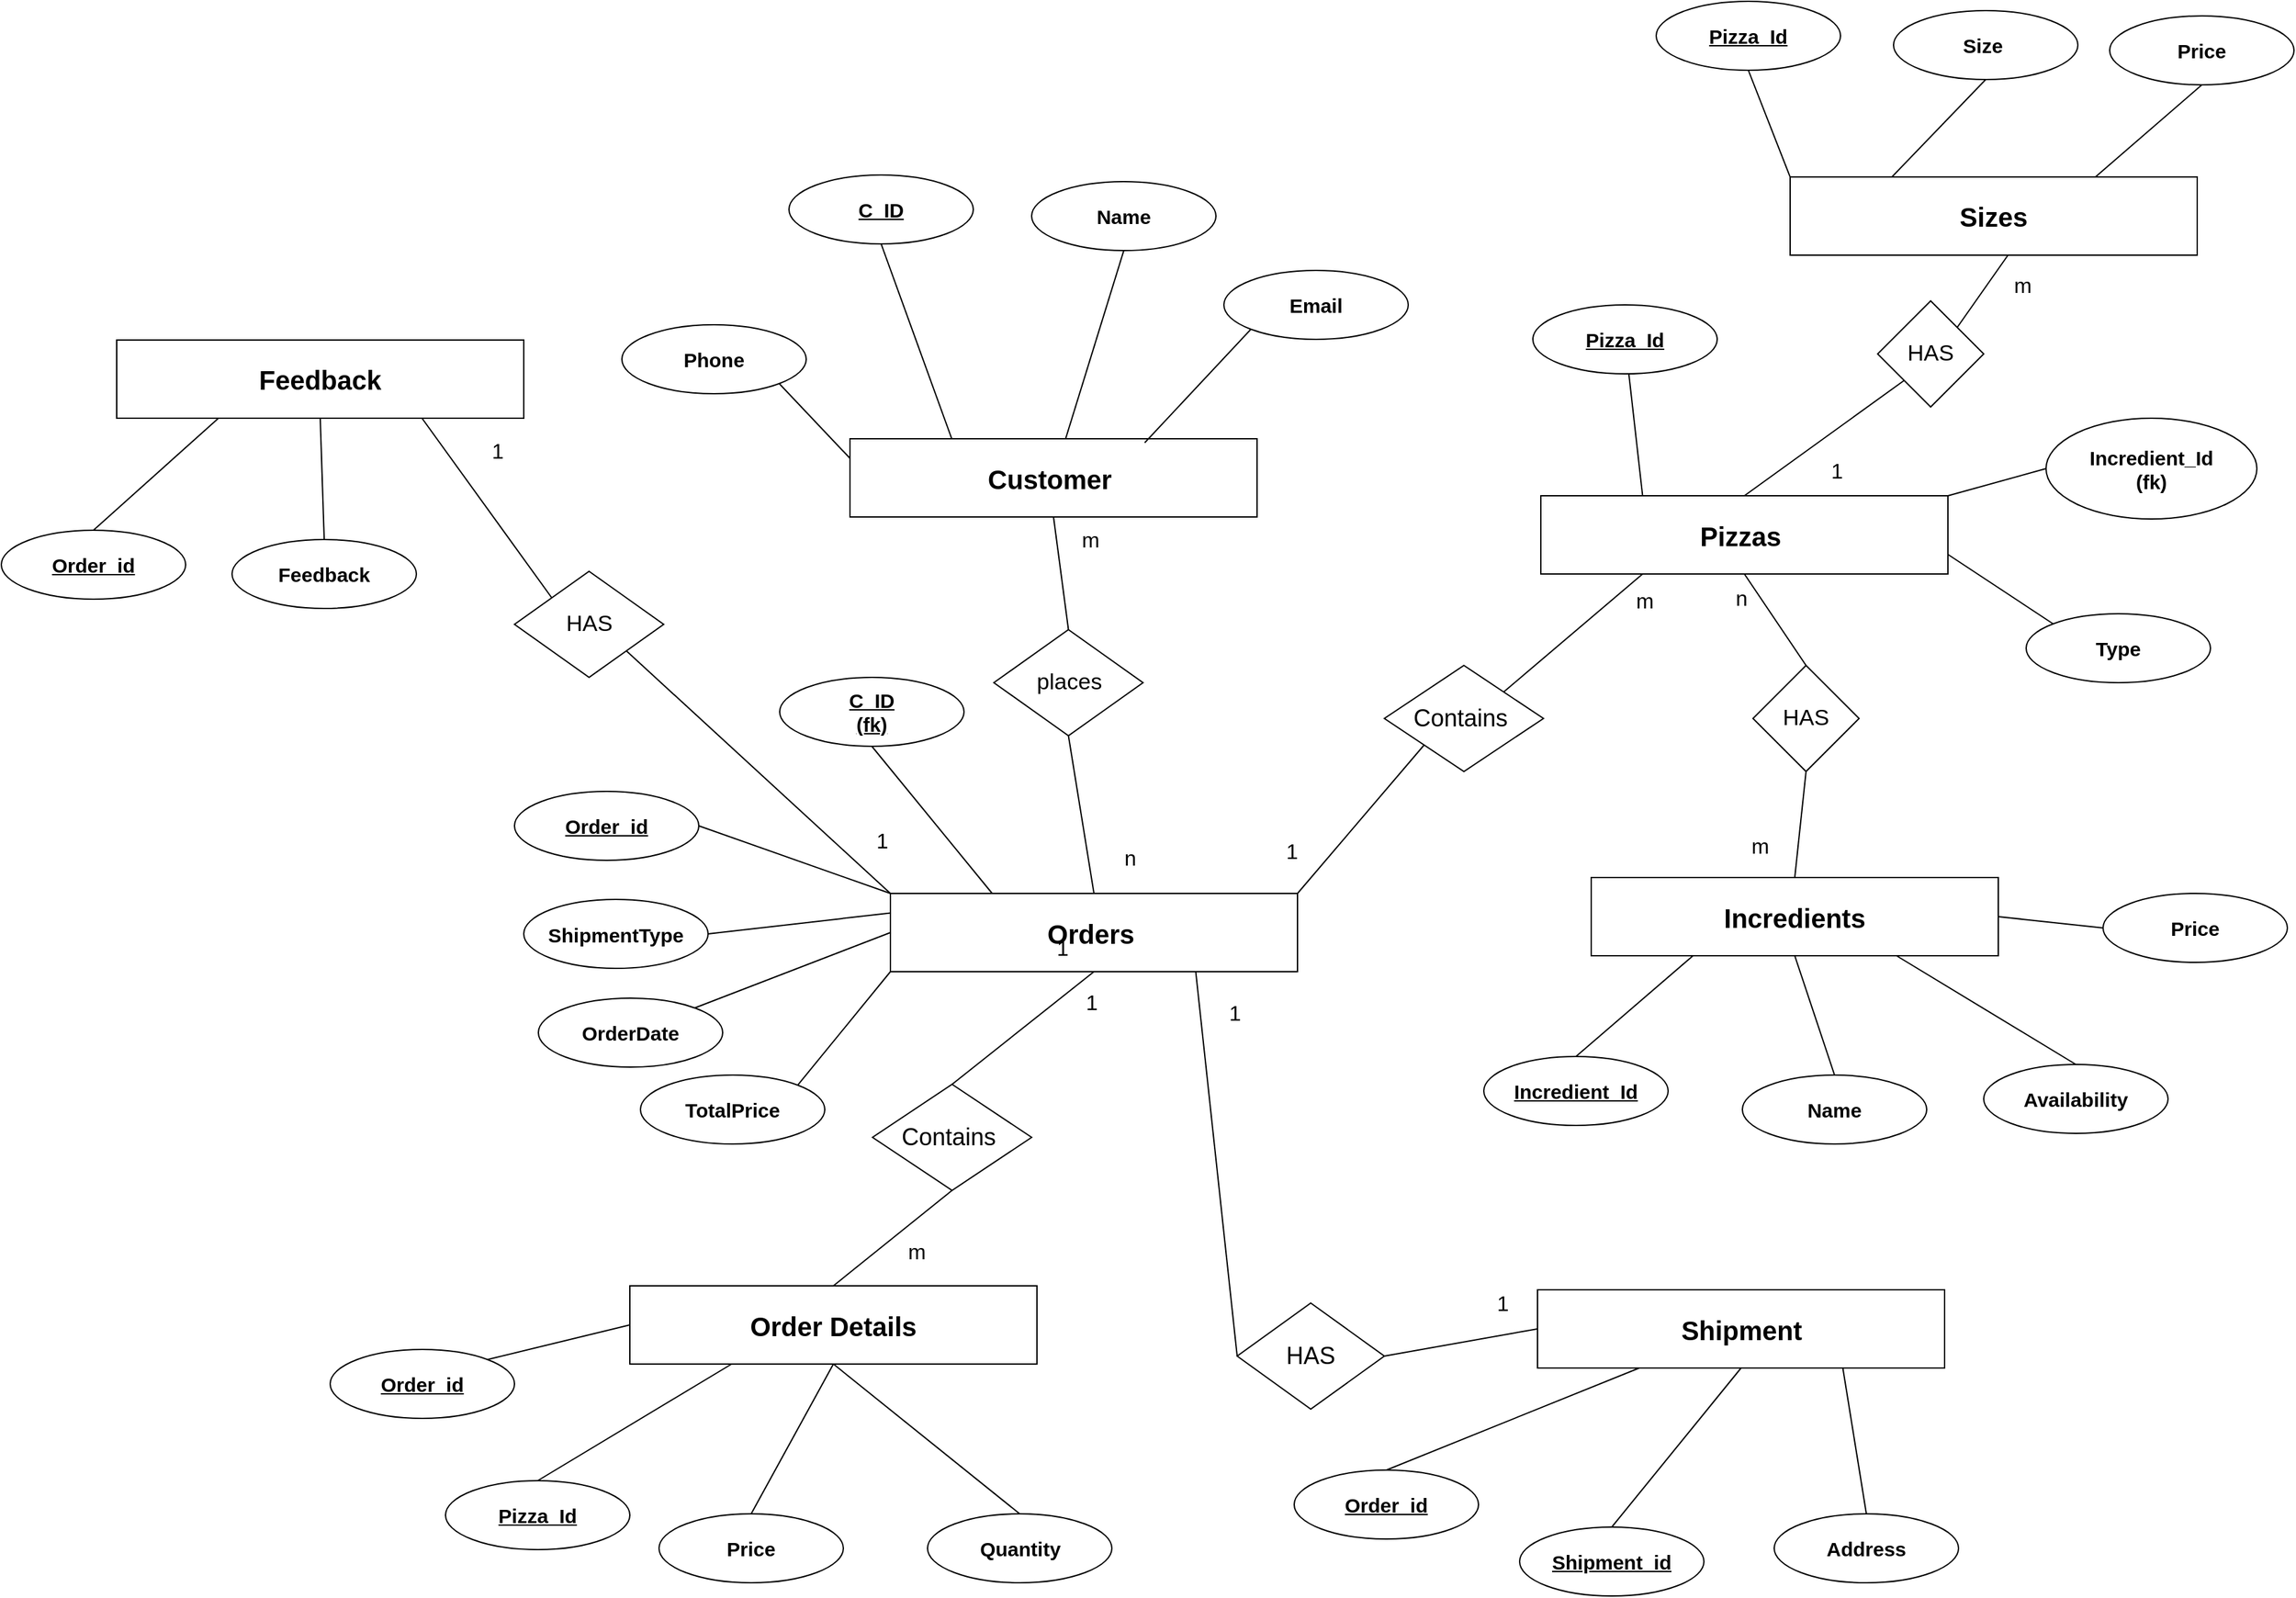 <mxfile version="24.3.1" type="device">
  <diagram name="Page-1" id="lyAf_LlAFKuFjANmulet">
    <mxGraphModel dx="2756" dy="1533" grid="0" gridSize="10" guides="1" tooltips="1" connect="1" arrows="1" fold="1" page="0" pageScale="1" pageWidth="827" pageHeight="1169" math="0" shadow="0">
      <root>
        <mxCell id="0" />
        <mxCell id="1" parent="0" />
        <mxCell id="dYRS7pJ4FWGGnZP2dWfI-5" value="&lt;span style=&quot;font-size: 20px;&quot;&gt;&lt;b&gt;Customer&amp;nbsp;&lt;/b&gt;&lt;/span&gt;" style="rounded=0;whiteSpace=wrap;html=1;" vertex="1" parent="1">
          <mxGeometry x="-94" y="209" width="307" height="59" as="geometry" />
        </mxCell>
        <mxCell id="dYRS7pJ4FWGGnZP2dWfI-6" value="&lt;span style=&quot;font-size: 20px;&quot;&gt;&lt;b&gt;Pizzas&amp;nbsp;&lt;/b&gt;&lt;/span&gt;" style="rounded=0;whiteSpace=wrap;html=1;" vertex="1" parent="1">
          <mxGeometry x="427" y="252" width="307" height="59" as="geometry" />
        </mxCell>
        <mxCell id="dYRS7pJ4FWGGnZP2dWfI-7" value="&lt;span style=&quot;font-size: 20px;&quot;&gt;&lt;b&gt;Incredients&lt;/b&gt;&lt;/span&gt;" style="rounded=0;whiteSpace=wrap;html=1;" vertex="1" parent="1">
          <mxGeometry x="465" y="540" width="307" height="59" as="geometry" />
        </mxCell>
        <mxCell id="dYRS7pJ4FWGGnZP2dWfI-9" value="&lt;span style=&quot;font-size: 20px;&quot;&gt;&lt;b&gt;Orders&amp;nbsp;&lt;/b&gt;&lt;/span&gt;" style="rounded=0;whiteSpace=wrap;html=1;" vertex="1" parent="1">
          <mxGeometry x="-63.5" y="552" width="307" height="59" as="geometry" />
        </mxCell>
        <mxCell id="dYRS7pJ4FWGGnZP2dWfI-10" value="&lt;span style=&quot;font-size: 20px;&quot;&gt;&lt;b&gt;Order Details&lt;/b&gt;&lt;/span&gt;" style="rounded=0;whiteSpace=wrap;html=1;" vertex="1" parent="1">
          <mxGeometry x="-260" y="848" width="307" height="59" as="geometry" />
        </mxCell>
        <mxCell id="dYRS7pJ4FWGGnZP2dWfI-12" value="&lt;span style=&quot;font-size: 20px;&quot;&gt;&lt;b&gt;Shipment&lt;/b&gt;&lt;/span&gt;" style="rounded=0;whiteSpace=wrap;html=1;" vertex="1" parent="1">
          <mxGeometry x="424.5" y="851" width="307" height="59" as="geometry" />
        </mxCell>
        <mxCell id="dYRS7pJ4FWGGnZP2dWfI-15" value="&lt;span style=&quot;font-size: 17px;&quot;&gt;places&lt;/span&gt;" style="rhombus;whiteSpace=wrap;html=1;rounded=0;" vertex="1" parent="1">
          <mxGeometry x="14.5" y="353" width="112.5" height="80" as="geometry" />
        </mxCell>
        <mxCell id="dYRS7pJ4FWGGnZP2dWfI-17" value="" style="endArrow=none;html=1;rounded=0;fontSize=12;startSize=8;endSize=8;curved=1;exitX=0.5;exitY=0;exitDx=0;exitDy=0;entryX=0.5;entryY=1;entryDx=0;entryDy=0;" edge="1" parent="1" source="dYRS7pJ4FWGGnZP2dWfI-9" target="dYRS7pJ4FWGGnZP2dWfI-15">
          <mxGeometry width="50" height="50" relative="1" as="geometry">
            <mxPoint x="329" y="538" as="sourcePoint" />
            <mxPoint x="379" y="488" as="targetPoint" />
          </mxGeometry>
        </mxCell>
        <mxCell id="dYRS7pJ4FWGGnZP2dWfI-18" value="" style="endArrow=none;html=1;rounded=0;fontSize=12;startSize=8;endSize=8;curved=1;exitX=0.5;exitY=0;exitDx=0;exitDy=0;entryX=0.5;entryY=1;entryDx=0;entryDy=0;" edge="1" parent="1" source="dYRS7pJ4FWGGnZP2dWfI-15" target="dYRS7pJ4FWGGnZP2dWfI-5">
          <mxGeometry width="50" height="50" relative="1" as="geometry">
            <mxPoint x="52" y="348" as="sourcePoint" />
            <mxPoint x="52" y="264" as="targetPoint" />
          </mxGeometry>
        </mxCell>
        <mxCell id="dYRS7pJ4FWGGnZP2dWfI-19" value="&lt;font style=&quot;font-size: 18px;&quot;&gt;Contains&amp;nbsp;&lt;/font&gt;" style="rhombus;whiteSpace=wrap;html=1;rounded=0;" vertex="1" parent="1">
          <mxGeometry x="309" y="380" width="120" height="80" as="geometry" />
        </mxCell>
        <mxCell id="dYRS7pJ4FWGGnZP2dWfI-20" value="" style="endArrow=none;html=1;rounded=0;fontSize=12;startSize=8;endSize=8;curved=1;exitX=1;exitY=0;exitDx=0;exitDy=0;entryX=0;entryY=1;entryDx=0;entryDy=0;" edge="1" parent="1" source="dYRS7pJ4FWGGnZP2dWfI-9" target="dYRS7pJ4FWGGnZP2dWfI-19">
          <mxGeometry width="50" height="50" relative="1" as="geometry">
            <mxPoint x="65" y="527" as="sourcePoint" />
            <mxPoint x="65" y="443" as="targetPoint" />
          </mxGeometry>
        </mxCell>
        <mxCell id="dYRS7pJ4FWGGnZP2dWfI-21" value="" style="endArrow=none;html=1;rounded=0;fontSize=12;startSize=8;endSize=8;curved=1;exitX=1;exitY=0;exitDx=0;exitDy=0;entryX=0.25;entryY=1;entryDx=0;entryDy=0;" edge="1" parent="1" source="dYRS7pJ4FWGGnZP2dWfI-19" target="dYRS7pJ4FWGGnZP2dWfI-6">
          <mxGeometry width="50" height="50" relative="1" as="geometry">
            <mxPoint x="218" y="527" as="sourcePoint" />
            <mxPoint x="359" y="470" as="targetPoint" />
          </mxGeometry>
        </mxCell>
        <mxCell id="dYRS7pJ4FWGGnZP2dWfI-22" value="&lt;font style=&quot;font-size: 17px;&quot;&gt;HAS&lt;/font&gt;" style="rhombus;whiteSpace=wrap;html=1;rounded=0;" vertex="1" parent="1">
          <mxGeometry x="587" y="380" width="80" height="80" as="geometry" />
        </mxCell>
        <mxCell id="dYRS7pJ4FWGGnZP2dWfI-23" value="" style="endArrow=none;html=1;rounded=0;fontSize=12;startSize=8;endSize=8;curved=1;exitX=0.5;exitY=0;exitDx=0;exitDy=0;entryX=0.5;entryY=1;entryDx=0;entryDy=0;" edge="1" parent="1" source="dYRS7pJ4FWGGnZP2dWfI-22" target="dYRS7pJ4FWGGnZP2dWfI-6">
          <mxGeometry width="50" height="50" relative="1" as="geometry">
            <mxPoint x="329" y="465" as="sourcePoint" />
            <mxPoint x="379" y="415" as="targetPoint" />
          </mxGeometry>
        </mxCell>
        <mxCell id="dYRS7pJ4FWGGnZP2dWfI-24" value="" style="endArrow=none;html=1;rounded=0;fontSize=12;startSize=8;endSize=8;curved=1;exitX=0.5;exitY=0;exitDx=0;exitDy=0;entryX=0.5;entryY=1;entryDx=0;entryDy=0;" edge="1" parent="1" source="dYRS7pJ4FWGGnZP2dWfI-7" target="dYRS7pJ4FWGGnZP2dWfI-22">
          <mxGeometry width="50" height="50" relative="1" as="geometry">
            <mxPoint x="329" y="465" as="sourcePoint" />
            <mxPoint x="379" y="415" as="targetPoint" />
          </mxGeometry>
        </mxCell>
        <mxCell id="dYRS7pJ4FWGGnZP2dWfI-25" value="&lt;font style=&quot;font-size: 18px;&quot;&gt;Contains&amp;nbsp;&lt;/font&gt;" style="rhombus;whiteSpace=wrap;html=1;rounded=0;" vertex="1" parent="1">
          <mxGeometry x="-77" y="696" width="120" height="80" as="geometry" />
        </mxCell>
        <mxCell id="dYRS7pJ4FWGGnZP2dWfI-26" value="" style="endArrow=none;html=1;rounded=0;fontSize=12;startSize=8;endSize=8;curved=1;exitX=0.5;exitY=0;exitDx=0;exitDy=0;entryX=0.5;entryY=1;entryDx=0;entryDy=0;" edge="1" parent="1" source="dYRS7pJ4FWGGnZP2dWfI-25" target="dYRS7pJ4FWGGnZP2dWfI-9">
          <mxGeometry width="50" height="50" relative="1" as="geometry">
            <mxPoint x="233" y="610" as="sourcePoint" />
            <mxPoint x="283" y="560" as="targetPoint" />
          </mxGeometry>
        </mxCell>
        <mxCell id="dYRS7pJ4FWGGnZP2dWfI-27" value="" style="endArrow=none;html=1;rounded=0;fontSize=12;startSize=8;endSize=8;curved=1;exitX=0.5;exitY=1;exitDx=0;exitDy=0;entryX=0.5;entryY=0;entryDx=0;entryDy=0;" edge="1" parent="1" source="dYRS7pJ4FWGGnZP2dWfI-25" target="dYRS7pJ4FWGGnZP2dWfI-10">
          <mxGeometry width="50" height="50" relative="1" as="geometry">
            <mxPoint x="-3" y="663" as="sourcePoint" />
            <mxPoint x="65" y="586" as="targetPoint" />
          </mxGeometry>
        </mxCell>
        <mxCell id="dYRS7pJ4FWGGnZP2dWfI-28" value="&lt;font style=&quot;font-size: 18px;&quot;&gt;HAS&lt;/font&gt;" style="rhombus;whiteSpace=wrap;html=1;" vertex="1" parent="1">
          <mxGeometry x="198" y="861" width="111" height="80" as="geometry" />
        </mxCell>
        <mxCell id="dYRS7pJ4FWGGnZP2dWfI-29" value="" style="endArrow=none;html=1;rounded=0;fontSize=12;startSize=8;endSize=8;curved=1;exitX=0.75;exitY=1;exitDx=0;exitDy=0;entryX=0;entryY=0.5;entryDx=0;entryDy=0;" edge="1" parent="1" source="dYRS7pJ4FWGGnZP2dWfI-9" target="dYRS7pJ4FWGGnZP2dWfI-28">
          <mxGeometry width="50" height="50" relative="1" as="geometry">
            <mxPoint x="233" y="750" as="sourcePoint" />
            <mxPoint x="283" y="700" as="targetPoint" />
          </mxGeometry>
        </mxCell>
        <mxCell id="dYRS7pJ4FWGGnZP2dWfI-30" value="" style="endArrow=none;html=1;rounded=0;fontSize=12;startSize=8;endSize=8;curved=1;exitX=1;exitY=0.5;exitDx=0;exitDy=0;entryX=0;entryY=0.5;entryDx=0;entryDy=0;" edge="1" parent="1" source="dYRS7pJ4FWGGnZP2dWfI-28" target="dYRS7pJ4FWGGnZP2dWfI-12">
          <mxGeometry width="50" height="50" relative="1" as="geometry">
            <mxPoint x="233" y="750" as="sourcePoint" />
            <mxPoint x="283" y="700" as="targetPoint" />
          </mxGeometry>
        </mxCell>
        <mxCell id="dYRS7pJ4FWGGnZP2dWfI-31" value="1" style="text;html=1;align=center;verticalAlign=middle;resizable=0;points=[];autosize=1;strokeColor=none;fillColor=none;fontSize=16;" vertex="1" parent="1">
          <mxGeometry x="182" y="626" width="27" height="31" as="geometry" />
        </mxCell>
        <mxCell id="dYRS7pJ4FWGGnZP2dWfI-32" value="1" style="text;html=1;align=center;verticalAlign=middle;resizable=0;points=[];autosize=1;strokeColor=none;fillColor=none;fontSize=16;" vertex="1" parent="1">
          <mxGeometry x="384" y="845" width="27" height="31" as="geometry" />
        </mxCell>
        <mxCell id="dYRS7pJ4FWGGnZP2dWfI-33" value="m" style="text;html=1;align=center;verticalAlign=middle;resizable=0;points=[];autosize=1;strokeColor=none;fillColor=none;fontSize=16;" vertex="1" parent="1">
          <mxGeometry x="71.5" y="269.5" width="31" height="31" as="geometry" />
        </mxCell>
        <mxCell id="dYRS7pJ4FWGGnZP2dWfI-34" value="n" style="text;html=1;align=center;verticalAlign=middle;resizable=0;points=[];autosize=1;strokeColor=none;fillColor=none;fontSize=16;strokeWidth=2;" vertex="1" parent="1">
          <mxGeometry x="103.5" y="509" width="27" height="31" as="geometry" />
        </mxCell>
        <mxCell id="dYRS7pJ4FWGGnZP2dWfI-35" value="1" style="text;html=1;align=center;verticalAlign=middle;resizable=0;points=[];autosize=1;strokeColor=none;fillColor=none;fontSize=16;" vertex="1" parent="1">
          <mxGeometry x="225.5" y="504.5" width="27" height="31" as="geometry" />
        </mxCell>
        <mxCell id="dYRS7pJ4FWGGnZP2dWfI-36" value="m" style="text;html=1;align=center;verticalAlign=middle;resizable=0;points=[];autosize=1;strokeColor=none;fillColor=none;fontSize=16;" vertex="1" parent="1">
          <mxGeometry x="489" y="315" width="31" height="31" as="geometry" />
        </mxCell>
        <mxCell id="dYRS7pJ4FWGGnZP2dWfI-37" value="n" style="text;html=1;align=center;verticalAlign=middle;resizable=0;points=[];autosize=1;strokeColor=none;fillColor=none;fontSize=16;" vertex="1" parent="1">
          <mxGeometry x="564.5" y="313.5" width="27" height="31" as="geometry" />
        </mxCell>
        <mxCell id="dYRS7pJ4FWGGnZP2dWfI-38" value="m" style="text;html=1;align=center;verticalAlign=middle;resizable=0;points=[];autosize=1;strokeColor=none;fillColor=none;fontSize=16;" vertex="1" parent="1">
          <mxGeometry x="576.5" y="500.5" width="31" height="31" as="geometry" />
        </mxCell>
        <mxCell id="dYRS7pJ4FWGGnZP2dWfI-39" value="1" style="text;html=1;align=center;verticalAlign=middle;resizable=0;points=[];autosize=1;strokeColor=none;fillColor=none;fontSize=16;" vertex="1" parent="1">
          <mxGeometry x="52.5" y="577.5" width="27" height="31" as="geometry" />
        </mxCell>
        <mxCell id="dYRS7pJ4FWGGnZP2dWfI-41" value="m" style="text;html=1;align=center;verticalAlign=middle;resizable=0;points=[];autosize=1;strokeColor=none;fillColor=none;fontSize=16;" vertex="1" parent="1">
          <mxGeometry x="-60" y="806" width="31" height="31" as="geometry" />
        </mxCell>
        <mxCell id="dYRS7pJ4FWGGnZP2dWfI-42" value="&lt;font style=&quot;font-size: 15px;&quot;&gt;&lt;b&gt;&lt;u&gt;C_ID&lt;/u&gt;&lt;/b&gt;&lt;/font&gt;" style="ellipse;whiteSpace=wrap;html=1;" vertex="1" parent="1">
          <mxGeometry x="-140" y="10" width="139" height="52" as="geometry" />
        </mxCell>
        <mxCell id="dYRS7pJ4FWGGnZP2dWfI-43" value="&lt;span style=&quot;font-size: 15px;&quot;&gt;&lt;b&gt;Name&lt;/b&gt;&lt;/span&gt;" style="ellipse;whiteSpace=wrap;html=1;" vertex="1" parent="1">
          <mxGeometry x="43" y="15" width="139" height="52" as="geometry" />
        </mxCell>
        <mxCell id="dYRS7pJ4FWGGnZP2dWfI-44" value="&lt;span style=&quot;font-size: 15px;&quot;&gt;&lt;b&gt;Email&lt;/b&gt;&lt;/span&gt;" style="ellipse;whiteSpace=wrap;html=1;" vertex="1" parent="1">
          <mxGeometry x="188" y="82" width="139" height="52" as="geometry" />
        </mxCell>
        <mxCell id="dYRS7pJ4FWGGnZP2dWfI-45" value="&lt;span style=&quot;font-size: 15px;&quot;&gt;&lt;b&gt;Phone&lt;/b&gt;&lt;/span&gt;" style="ellipse;whiteSpace=wrap;html=1;" vertex="1" parent="1">
          <mxGeometry x="-266" y="123" width="139" height="52" as="geometry" />
        </mxCell>
        <mxCell id="dYRS7pJ4FWGGnZP2dWfI-46" value="" style="endArrow=none;html=1;rounded=0;fontSize=12;startSize=8;endSize=8;curved=1;exitX=0.724;exitY=0.051;exitDx=0;exitDy=0;exitPerimeter=0;entryX=0;entryY=1;entryDx=0;entryDy=0;" edge="1" parent="1" source="dYRS7pJ4FWGGnZP2dWfI-5" target="dYRS7pJ4FWGGnZP2dWfI-44">
          <mxGeometry width="50" height="50" relative="1" as="geometry">
            <mxPoint x="279" y="338" as="sourcePoint" />
            <mxPoint x="329" y="288" as="targetPoint" />
          </mxGeometry>
        </mxCell>
        <mxCell id="dYRS7pJ4FWGGnZP2dWfI-48" value="&lt;span style=&quot;font-size: 15px;&quot;&gt;&lt;b&gt;&lt;u&gt;Pizza_Id&lt;/u&gt;&lt;/b&gt;&lt;/span&gt;" style="ellipse;whiteSpace=wrap;html=1;" vertex="1" parent="1">
          <mxGeometry x="421" y="108" width="139" height="52" as="geometry" />
        </mxCell>
        <mxCell id="dYRS7pJ4FWGGnZP2dWfI-49" value="&lt;span style=&quot;font-size: 15px;&quot;&gt;&lt;b&gt;Type&lt;/b&gt;&lt;/span&gt;" style="ellipse;whiteSpace=wrap;html=1;" vertex="1" parent="1">
          <mxGeometry x="793" y="341" width="139" height="52" as="geometry" />
        </mxCell>
        <mxCell id="dYRS7pJ4FWGGnZP2dWfI-50" value="&lt;span style=&quot;font-size: 15px;&quot;&gt;&lt;b&gt;Size&amp;nbsp;&lt;/b&gt;&lt;/span&gt;" style="ellipse;whiteSpace=wrap;html=1;" vertex="1" parent="1">
          <mxGeometry x="693" y="-114" width="139" height="52" as="geometry" />
        </mxCell>
        <mxCell id="dYRS7pJ4FWGGnZP2dWfI-51" value="&lt;span style=&quot;font-size: 15px;&quot;&gt;&lt;b&gt;Price&lt;/b&gt;&lt;/span&gt;" style="ellipse;whiteSpace=wrap;html=1;" vertex="1" parent="1">
          <mxGeometry x="856" y="-110" width="139" height="52" as="geometry" />
        </mxCell>
        <mxCell id="dYRS7pJ4FWGGnZP2dWfI-52" value="&lt;span style=&quot;font-size: 15px;&quot;&gt;&lt;b&gt;Incredient_Id&lt;/b&gt;&lt;/span&gt;&lt;div&gt;&lt;span style=&quot;font-size: 15px;&quot;&gt;&lt;b&gt;(fk)&lt;/b&gt;&lt;/span&gt;&lt;/div&gt;" style="ellipse;whiteSpace=wrap;html=1;" vertex="1" parent="1">
          <mxGeometry x="808" y="193.5" width="159" height="76" as="geometry" />
        </mxCell>
        <mxCell id="dYRS7pJ4FWGGnZP2dWfI-53" value="&lt;span style=&quot;font-size: 15px;&quot;&gt;&lt;b&gt;&lt;u&gt;Incredient_Id&lt;/u&gt;&lt;/b&gt;&lt;/span&gt;" style="ellipse;whiteSpace=wrap;html=1;" vertex="1" parent="1">
          <mxGeometry x="384" y="675" width="139" height="52" as="geometry" />
        </mxCell>
        <mxCell id="dYRS7pJ4FWGGnZP2dWfI-54" value="&lt;span style=&quot;font-size: 15px;&quot;&gt;&lt;b&gt;Name&lt;/b&gt;&lt;/span&gt;" style="ellipse;whiteSpace=wrap;html=1;" vertex="1" parent="1">
          <mxGeometry x="579" y="689" width="139" height="52" as="geometry" />
        </mxCell>
        <mxCell id="dYRS7pJ4FWGGnZP2dWfI-55" value="&lt;span style=&quot;font-size: 15px;&quot;&gt;&lt;b&gt;Availability&lt;/b&gt;&lt;/span&gt;" style="ellipse;whiteSpace=wrap;html=1;" vertex="1" parent="1">
          <mxGeometry x="761" y="681" width="139" height="52" as="geometry" />
        </mxCell>
        <mxCell id="dYRS7pJ4FWGGnZP2dWfI-56" value="&lt;span style=&quot;font-size: 15px;&quot;&gt;&lt;b&gt;Price&lt;/b&gt;&lt;/span&gt;" style="ellipse;whiteSpace=wrap;html=1;" vertex="1" parent="1">
          <mxGeometry x="851" y="552" width="139" height="52" as="geometry" />
        </mxCell>
        <mxCell id="dYRS7pJ4FWGGnZP2dWfI-57" value="&lt;span style=&quot;font-size: 20px;&quot;&gt;&lt;b&gt;Sizes&lt;/b&gt;&lt;/span&gt;" style="rounded=0;whiteSpace=wrap;html=1;" vertex="1" parent="1">
          <mxGeometry x="615" y="11.5" width="307" height="59" as="geometry" />
        </mxCell>
        <mxCell id="dYRS7pJ4FWGGnZP2dWfI-58" value="&lt;span style=&quot;font-size: 15px;&quot;&gt;&lt;b&gt;&lt;u&gt;Pizza_Id&lt;/u&gt;&lt;/b&gt;&lt;/span&gt;" style="ellipse;whiteSpace=wrap;html=1;" vertex="1" parent="1">
          <mxGeometry x="514" y="-121" width="139" height="52" as="geometry" />
        </mxCell>
        <mxCell id="dYRS7pJ4FWGGnZP2dWfI-59" value="&lt;font style=&quot;font-size: 17px;&quot;&gt;HAS&lt;/font&gt;" style="rhombus;whiteSpace=wrap;html=1;rounded=0;" vertex="1" parent="1">
          <mxGeometry x="681" y="105" width="80" height="80" as="geometry" />
        </mxCell>
        <mxCell id="dYRS7pJ4FWGGnZP2dWfI-60" value="" style="endArrow=none;html=1;rounded=0;fontSize=12;startSize=8;endSize=8;curved=1;exitX=0.5;exitY=0;exitDx=0;exitDy=0;entryX=0;entryY=1;entryDx=0;entryDy=0;" edge="1" parent="1" source="dYRS7pJ4FWGGnZP2dWfI-6" target="dYRS7pJ4FWGGnZP2dWfI-59">
          <mxGeometry width="50" height="50" relative="1" as="geometry">
            <mxPoint x="481" y="194" as="sourcePoint" />
            <mxPoint x="531" y="144" as="targetPoint" />
          </mxGeometry>
        </mxCell>
        <mxCell id="dYRS7pJ4FWGGnZP2dWfI-61" value="" style="endArrow=none;html=1;rounded=0;fontSize=12;startSize=8;endSize=8;curved=1;exitX=1;exitY=0;exitDx=0;exitDy=0;entryX=0.536;entryY=0.994;entryDx=0;entryDy=0;entryPerimeter=0;" edge="1" parent="1" source="dYRS7pJ4FWGGnZP2dWfI-59" target="dYRS7pJ4FWGGnZP2dWfI-57">
          <mxGeometry width="50" height="50" relative="1" as="geometry">
            <mxPoint x="481" y="194" as="sourcePoint" />
            <mxPoint x="531" y="144" as="targetPoint" />
          </mxGeometry>
        </mxCell>
        <mxCell id="dYRS7pJ4FWGGnZP2dWfI-62" value="1" style="text;html=1;align=center;verticalAlign=middle;resizable=0;points=[];autosize=1;strokeColor=none;fillColor=none;fontSize=16;" vertex="1" parent="1">
          <mxGeometry x="636.5" y="217.5" width="27" height="31" as="geometry" />
        </mxCell>
        <mxCell id="dYRS7pJ4FWGGnZP2dWfI-63" value="m" style="text;html=1;align=center;verticalAlign=middle;resizable=0;points=[];autosize=1;strokeColor=none;fillColor=none;fontSize=16;" vertex="1" parent="1">
          <mxGeometry x="774" y="77" width="31" height="31" as="geometry" />
        </mxCell>
        <mxCell id="dYRS7pJ4FWGGnZP2dWfI-64" value="&lt;font style=&quot;font-size: 15px;&quot;&gt;&lt;b&gt;&lt;u&gt;C_ID&lt;/u&gt;&lt;/b&gt;&lt;/font&gt;&lt;div&gt;&lt;font style=&quot;font-size: 15px;&quot;&gt;&lt;b&gt;&lt;u&gt;(fk)&lt;/u&gt;&lt;/b&gt;&lt;/font&gt;&lt;/div&gt;" style="ellipse;whiteSpace=wrap;html=1;" vertex="1" parent="1">
          <mxGeometry x="-147" y="389" width="139" height="52" as="geometry" />
        </mxCell>
        <mxCell id="dYRS7pJ4FWGGnZP2dWfI-66" value="&lt;span style=&quot;font-size: 15px;&quot;&gt;&lt;b&gt;&lt;u&gt;Order_id&lt;/u&gt;&lt;/b&gt;&lt;/span&gt;" style="ellipse;whiteSpace=wrap;html=1;" vertex="1" parent="1">
          <mxGeometry x="-486" y="896" width="139" height="52" as="geometry" />
        </mxCell>
        <mxCell id="dYRS7pJ4FWGGnZP2dWfI-67" value="&lt;b&gt;&lt;font style=&quot;font-size: 15px;&quot;&gt;Price&lt;/font&gt;&lt;/b&gt;" style="ellipse;whiteSpace=wrap;html=1;" vertex="1" parent="1">
          <mxGeometry x="-238" y="1020" width="139" height="52" as="geometry" />
        </mxCell>
        <mxCell id="dYRS7pJ4FWGGnZP2dWfI-68" value="&lt;span style=&quot;font-size: 15px;&quot;&gt;&lt;b&gt;Quantity&lt;/b&gt;&lt;/span&gt;" style="ellipse;whiteSpace=wrap;html=1;" vertex="1" parent="1">
          <mxGeometry x="-35.5" y="1020" width="139" height="52" as="geometry" />
        </mxCell>
        <mxCell id="dYRS7pJ4FWGGnZP2dWfI-69" value="&lt;span style=&quot;font-size: 15px;&quot;&gt;&lt;b&gt;&lt;u&gt;Pizza_Id&lt;/u&gt;&lt;/b&gt;&lt;/span&gt;" style="ellipse;whiteSpace=wrap;html=1;" vertex="1" parent="1">
          <mxGeometry x="-399" y="995" width="139" height="52" as="geometry" />
        </mxCell>
        <mxCell id="dYRS7pJ4FWGGnZP2dWfI-70" value="&lt;span style=&quot;font-size: 15px;&quot;&gt;&lt;b&gt;&lt;u&gt;Order_id&lt;/u&gt;&lt;/b&gt;&lt;/span&gt;" style="ellipse;whiteSpace=wrap;html=1;" vertex="1" parent="1">
          <mxGeometry x="-347" y="475" width="139" height="52" as="geometry" />
        </mxCell>
        <mxCell id="dYRS7pJ4FWGGnZP2dWfI-71" value="&lt;span style=&quot;font-size: 15px;&quot;&gt;&lt;b&gt;ShipmentType&lt;/b&gt;&lt;/span&gt;" style="ellipse;whiteSpace=wrap;html=1;" vertex="1" parent="1">
          <mxGeometry x="-340" y="556.5" width="139" height="52" as="geometry" />
        </mxCell>
        <mxCell id="dYRS7pJ4FWGGnZP2dWfI-72" value="&lt;span style=&quot;font-size: 15px;&quot;&gt;&lt;b&gt;OrderDate&lt;/b&gt;&lt;/span&gt;" style="ellipse;whiteSpace=wrap;html=1;" vertex="1" parent="1">
          <mxGeometry x="-329" y="631" width="139" height="52" as="geometry" />
        </mxCell>
        <mxCell id="dYRS7pJ4FWGGnZP2dWfI-73" value="&lt;span style=&quot;font-size: 15px;&quot;&gt;&lt;b&gt;TotalPrice&lt;/b&gt;&lt;/span&gt;" style="ellipse;whiteSpace=wrap;html=1;" vertex="1" parent="1">
          <mxGeometry x="-252" y="689" width="139" height="52" as="geometry" />
        </mxCell>
        <mxCell id="dYRS7pJ4FWGGnZP2dWfI-75" value="&lt;span style=&quot;font-size: 15px;&quot;&gt;&lt;b&gt;&lt;u&gt;Order_id&lt;/u&gt;&lt;/b&gt;&lt;/span&gt;" style="ellipse;whiteSpace=wrap;html=1;" vertex="1" parent="1">
          <mxGeometry x="241" y="987" width="139" height="52" as="geometry" />
        </mxCell>
        <mxCell id="dYRS7pJ4FWGGnZP2dWfI-76" value="&lt;span style=&quot;font-size: 15px;&quot;&gt;&lt;b&gt;&lt;u&gt;Shipment_id&lt;/u&gt;&lt;/b&gt;&lt;/span&gt;" style="ellipse;whiteSpace=wrap;html=1;" vertex="1" parent="1">
          <mxGeometry x="411" y="1030" width="139" height="52" as="geometry" />
        </mxCell>
        <mxCell id="dYRS7pJ4FWGGnZP2dWfI-77" value="&lt;span style=&quot;font-size: 15px;&quot;&gt;&lt;b&gt;Address&lt;/b&gt;&lt;/span&gt;" style="ellipse;whiteSpace=wrap;html=1;" vertex="1" parent="1">
          <mxGeometry x="603" y="1020" width="139" height="52" as="geometry" />
        </mxCell>
        <mxCell id="dYRS7pJ4FWGGnZP2dWfI-79" value="&lt;span style=&quot;font-size: 17px;&quot;&gt;HAS&lt;/span&gt;" style="rhombus;whiteSpace=wrap;html=1;rounded=0;" vertex="1" parent="1">
          <mxGeometry x="-347" y="309" width="112.5" height="80" as="geometry" />
        </mxCell>
        <mxCell id="dYRS7pJ4FWGGnZP2dWfI-80" value="&lt;span style=&quot;font-size: 20px;&quot;&gt;&lt;b&gt;Feedback&lt;/b&gt;&lt;/span&gt;" style="rounded=0;whiteSpace=wrap;html=1;" vertex="1" parent="1">
          <mxGeometry x="-647" y="134.5" width="307" height="59" as="geometry" />
        </mxCell>
        <mxCell id="dYRS7pJ4FWGGnZP2dWfI-82" value="&lt;span style=&quot;font-size: 15px;&quot;&gt;&lt;b&gt;&lt;u&gt;Order_id&lt;/u&gt;&lt;/b&gt;&lt;/span&gt;" style="ellipse;whiteSpace=wrap;html=1;" vertex="1" parent="1">
          <mxGeometry x="-734" y="278" width="139" height="52" as="geometry" />
        </mxCell>
        <mxCell id="dYRS7pJ4FWGGnZP2dWfI-83" value="&lt;span style=&quot;font-size: 15px;&quot;&gt;&lt;b&gt;Feedback&lt;/b&gt;&lt;/span&gt;" style="ellipse;whiteSpace=wrap;html=1;" vertex="1" parent="1">
          <mxGeometry x="-560" y="285" width="139" height="52" as="geometry" />
        </mxCell>
        <mxCell id="dYRS7pJ4FWGGnZP2dWfI-84" value="" style="endArrow=none;html=1;rounded=0;fontSize=12;startSize=8;endSize=8;curved=1;exitX=1;exitY=1;exitDx=0;exitDy=0;entryX=0;entryY=0;entryDx=0;entryDy=0;" edge="1" parent="1" source="dYRS7pJ4FWGGnZP2dWfI-79" target="dYRS7pJ4FWGGnZP2dWfI-9">
          <mxGeometry width="50" height="50" relative="1" as="geometry">
            <mxPoint x="-341" y="365" as="sourcePoint" />
            <mxPoint x="-291" y="315" as="targetPoint" />
          </mxGeometry>
        </mxCell>
        <mxCell id="dYRS7pJ4FWGGnZP2dWfI-85" value="" style="endArrow=none;html=1;rounded=0;fontSize=12;startSize=8;endSize=8;curved=1;exitX=0;exitY=0;exitDx=0;exitDy=0;entryX=0.75;entryY=1;entryDx=0;entryDy=0;" edge="1" parent="1" source="dYRS7pJ4FWGGnZP2dWfI-79" target="dYRS7pJ4FWGGnZP2dWfI-80">
          <mxGeometry width="50" height="50" relative="1" as="geometry">
            <mxPoint x="-341" y="365" as="sourcePoint" />
            <mxPoint x="-291" y="315" as="targetPoint" />
          </mxGeometry>
        </mxCell>
        <mxCell id="dYRS7pJ4FWGGnZP2dWfI-86" value="1" style="text;html=1;align=center;verticalAlign=middle;resizable=0;points=[];autosize=1;strokeColor=none;fillColor=none;fontSize=16;" vertex="1" parent="1">
          <mxGeometry x="-84" y="496" width="27" height="31" as="geometry" />
        </mxCell>
        <mxCell id="dYRS7pJ4FWGGnZP2dWfI-87" value="1" style="text;html=1;align=center;verticalAlign=middle;resizable=0;points=[];autosize=1;strokeColor=none;fillColor=none;fontSize=16;" vertex="1" parent="1">
          <mxGeometry x="-374" y="202" width="27" height="31" as="geometry" />
        </mxCell>
        <mxCell id="dYRS7pJ4FWGGnZP2dWfI-88" value="" style="endArrow=none;html=1;rounded=0;fontSize=12;startSize=8;endSize=8;curved=1;exitX=0;exitY=0.5;exitDx=0;exitDy=0;entryX=1;entryY=0;entryDx=0;entryDy=0;" edge="1" parent="1" source="dYRS7pJ4FWGGnZP2dWfI-10" target="dYRS7pJ4FWGGnZP2dWfI-66">
          <mxGeometry width="50" height="50" relative="1" as="geometry">
            <mxPoint x="-39" y="728" as="sourcePoint" />
            <mxPoint x="11" y="678" as="targetPoint" />
          </mxGeometry>
        </mxCell>
        <mxCell id="dYRS7pJ4FWGGnZP2dWfI-90" value="" style="endArrow=none;html=1;rounded=0;fontSize=12;startSize=8;endSize=8;curved=1;exitX=0.25;exitY=1;exitDx=0;exitDy=0;entryX=0.5;entryY=0;entryDx=0;entryDy=0;" edge="1" parent="1" source="dYRS7pJ4FWGGnZP2dWfI-10" target="dYRS7pJ4FWGGnZP2dWfI-69">
          <mxGeometry width="50" height="50" relative="1" as="geometry">
            <mxPoint x="-39" y="728" as="sourcePoint" />
            <mxPoint x="11" y="678" as="targetPoint" />
          </mxGeometry>
        </mxCell>
        <mxCell id="dYRS7pJ4FWGGnZP2dWfI-91" value="" style="endArrow=none;html=1;rounded=0;fontSize=12;startSize=8;endSize=8;curved=1;exitX=0.5;exitY=1;exitDx=0;exitDy=0;entryX=0.5;entryY=0;entryDx=0;entryDy=0;" edge="1" parent="1" source="dYRS7pJ4FWGGnZP2dWfI-10" target="dYRS7pJ4FWGGnZP2dWfI-67">
          <mxGeometry width="50" height="50" relative="1" as="geometry">
            <mxPoint x="-39" y="815" as="sourcePoint" />
            <mxPoint x="11" y="765" as="targetPoint" />
          </mxGeometry>
        </mxCell>
        <mxCell id="dYRS7pJ4FWGGnZP2dWfI-92" value="" style="endArrow=none;html=1;rounded=0;fontSize=12;startSize=8;endSize=8;curved=1;exitX=0.5;exitY=1;exitDx=0;exitDy=0;entryX=0.5;entryY=0;entryDx=0;entryDy=0;" edge="1" parent="1" source="dYRS7pJ4FWGGnZP2dWfI-10" target="dYRS7pJ4FWGGnZP2dWfI-68">
          <mxGeometry width="50" height="50" relative="1" as="geometry">
            <mxPoint x="-96" y="917" as="sourcePoint" />
            <mxPoint x="-158" y="1030" as="targetPoint" />
          </mxGeometry>
        </mxCell>
        <mxCell id="dYRS7pJ4FWGGnZP2dWfI-93" value="" style="endArrow=none;html=1;rounded=0;fontSize=12;startSize=8;endSize=8;curved=1;exitX=0.5;exitY=0;exitDx=0;exitDy=0;entryX=0.25;entryY=1;entryDx=0;entryDy=0;" edge="1" parent="1" source="dYRS7pJ4FWGGnZP2dWfI-75" target="dYRS7pJ4FWGGnZP2dWfI-12">
          <mxGeometry width="50" height="50" relative="1" as="geometry">
            <mxPoint x="246" y="815" as="sourcePoint" />
            <mxPoint x="296" y="765" as="targetPoint" />
          </mxGeometry>
        </mxCell>
        <mxCell id="dYRS7pJ4FWGGnZP2dWfI-94" value="" style="endArrow=none;html=1;rounded=0;fontSize=12;startSize=8;endSize=8;curved=1;exitX=0.5;exitY=0;exitDx=0;exitDy=0;entryX=0.5;entryY=1;entryDx=0;entryDy=0;" edge="1" parent="1" source="dYRS7pJ4FWGGnZP2dWfI-76" target="dYRS7pJ4FWGGnZP2dWfI-12">
          <mxGeometry width="50" height="50" relative="1" as="geometry">
            <mxPoint x="321" y="997" as="sourcePoint" />
            <mxPoint x="511" y="920" as="targetPoint" />
          </mxGeometry>
        </mxCell>
        <mxCell id="dYRS7pJ4FWGGnZP2dWfI-95" value="" style="endArrow=none;html=1;rounded=0;fontSize=12;startSize=8;endSize=8;curved=1;exitX=0.5;exitY=0;exitDx=0;exitDy=0;entryX=0.75;entryY=1;entryDx=0;entryDy=0;" edge="1" parent="1" source="dYRS7pJ4FWGGnZP2dWfI-77" target="dYRS7pJ4FWGGnZP2dWfI-12">
          <mxGeometry width="50" height="50" relative="1" as="geometry">
            <mxPoint x="491" y="1040" as="sourcePoint" />
            <mxPoint x="588" y="920" as="targetPoint" />
          </mxGeometry>
        </mxCell>
        <mxCell id="dYRS7pJ4FWGGnZP2dWfI-97" value="" style="endArrow=none;html=1;rounded=0;fontSize=12;startSize=8;endSize=8;curved=1;exitX=0.25;exitY=1;exitDx=0;exitDy=0;entryX=0.5;entryY=0;entryDx=0;entryDy=0;" edge="1" parent="1" source="dYRS7pJ4FWGGnZP2dWfI-7" target="dYRS7pJ4FWGGnZP2dWfI-53">
          <mxGeometry width="50" height="50" relative="1" as="geometry">
            <mxPoint x="319" y="911" as="sourcePoint" />
            <mxPoint x="435" y="891" as="targetPoint" />
          </mxGeometry>
        </mxCell>
        <mxCell id="dYRS7pJ4FWGGnZP2dWfI-98" value="" style="endArrow=none;html=1;rounded=0;fontSize=12;startSize=8;endSize=8;curved=1;exitX=0.5;exitY=1;exitDx=0;exitDy=0;entryX=0.5;entryY=0;entryDx=0;entryDy=0;" edge="1" parent="1" source="dYRS7pJ4FWGGnZP2dWfI-7" target="dYRS7pJ4FWGGnZP2dWfI-54">
          <mxGeometry width="50" height="50" relative="1" as="geometry">
            <mxPoint x="552" y="609" as="sourcePoint" />
            <mxPoint x="464" y="685" as="targetPoint" />
          </mxGeometry>
        </mxCell>
        <mxCell id="dYRS7pJ4FWGGnZP2dWfI-99" value="" style="endArrow=none;html=1;rounded=0;fontSize=12;startSize=8;endSize=8;curved=1;exitX=0.75;exitY=1;exitDx=0;exitDy=0;entryX=0.5;entryY=0;entryDx=0;entryDy=0;" edge="1" parent="1" source="dYRS7pJ4FWGGnZP2dWfI-7" target="dYRS7pJ4FWGGnZP2dWfI-55">
          <mxGeometry width="50" height="50" relative="1" as="geometry">
            <mxPoint x="628" y="609" as="sourcePoint" />
            <mxPoint x="659" y="699" as="targetPoint" />
          </mxGeometry>
        </mxCell>
        <mxCell id="dYRS7pJ4FWGGnZP2dWfI-100" value="" style="endArrow=none;html=1;rounded=0;fontSize=12;startSize=8;endSize=8;curved=1;exitX=1;exitY=0.5;exitDx=0;exitDy=0;entryX=0;entryY=0.5;entryDx=0;entryDy=0;" edge="1" parent="1" source="dYRS7pJ4FWGGnZP2dWfI-7" target="dYRS7pJ4FWGGnZP2dWfI-56">
          <mxGeometry width="50" height="50" relative="1" as="geometry">
            <mxPoint x="705" y="609" as="sourcePoint" />
            <mxPoint x="840" y="691" as="targetPoint" />
          </mxGeometry>
        </mxCell>
        <mxCell id="dYRS7pJ4FWGGnZP2dWfI-101" value="" style="endArrow=none;html=1;rounded=0;fontSize=12;startSize=8;endSize=8;curved=1;exitX=0.25;exitY=0;exitDx=0;exitDy=0;entryX=0.5;entryY=1;entryDx=0;entryDy=0;" edge="1" parent="1" source="dYRS7pJ4FWGGnZP2dWfI-9" target="dYRS7pJ4FWGGnZP2dWfI-64">
          <mxGeometry width="50" height="50" relative="1" as="geometry">
            <mxPoint x="100" y="562" as="sourcePoint" />
            <mxPoint x="81" y="443" as="targetPoint" />
          </mxGeometry>
        </mxCell>
        <mxCell id="dYRS7pJ4FWGGnZP2dWfI-102" value="" style="endArrow=none;html=1;rounded=0;fontSize=12;startSize=8;endSize=8;curved=1;exitX=0;exitY=1;exitDx=0;exitDy=0;entryX=1;entryY=0;entryDx=0;entryDy=0;" edge="1" parent="1" source="dYRS7pJ4FWGGnZP2dWfI-9" target="dYRS7pJ4FWGGnZP2dWfI-73">
          <mxGeometry width="50" height="50" relative="1" as="geometry">
            <mxPoint x="23" y="562" as="sourcePoint" />
            <mxPoint x="-67" y="451" as="targetPoint" />
          </mxGeometry>
        </mxCell>
        <mxCell id="dYRS7pJ4FWGGnZP2dWfI-103" value="" style="endArrow=none;html=1;rounded=0;fontSize=12;startSize=8;endSize=8;curved=1;exitX=0;exitY=0.5;exitDx=0;exitDy=0;" edge="1" parent="1" source="dYRS7pJ4FWGGnZP2dWfI-9" target="dYRS7pJ4FWGGnZP2dWfI-72">
          <mxGeometry width="50" height="50" relative="1" as="geometry">
            <mxPoint x="-53" y="621" as="sourcePoint" />
            <mxPoint x="-123" y="707" as="targetPoint" />
          </mxGeometry>
        </mxCell>
        <mxCell id="dYRS7pJ4FWGGnZP2dWfI-104" value="" style="endArrow=none;html=1;rounded=0;fontSize=12;startSize=8;endSize=8;curved=1;exitX=0;exitY=0;exitDx=0;exitDy=0;entryX=1;entryY=0.5;entryDx=0;entryDy=0;" edge="1" parent="1" source="dYRS7pJ4FWGGnZP2dWfI-9" target="dYRS7pJ4FWGGnZP2dWfI-70">
          <mxGeometry width="50" height="50" relative="1" as="geometry">
            <mxPoint x="-53" y="592" as="sourcePoint" />
            <mxPoint x="-201" y="648" as="targetPoint" />
          </mxGeometry>
        </mxCell>
        <mxCell id="dYRS7pJ4FWGGnZP2dWfI-105" value="" style="endArrow=none;html=1;rounded=0;fontSize=12;startSize=8;endSize=8;curved=1;exitX=0;exitY=0.25;exitDx=0;exitDy=0;entryX=1;entryY=0.5;entryDx=0;entryDy=0;" edge="1" parent="1" source="dYRS7pJ4FWGGnZP2dWfI-9" target="dYRS7pJ4FWGGnZP2dWfI-71">
          <mxGeometry width="50" height="50" relative="1" as="geometry">
            <mxPoint x="-53" y="562" as="sourcePoint" />
            <mxPoint x="-198" y="511" as="targetPoint" />
          </mxGeometry>
        </mxCell>
        <mxCell id="dYRS7pJ4FWGGnZP2dWfI-106" value="" style="endArrow=none;html=1;rounded=0;fontSize=12;startSize=8;endSize=8;curved=1;entryX=0.5;entryY=1;entryDx=0;entryDy=0;" edge="1" parent="1" source="dYRS7pJ4FWGGnZP2dWfI-5" target="dYRS7pJ4FWGGnZP2dWfI-43">
          <mxGeometry width="50" height="50" relative="1" as="geometry">
            <mxPoint x="138" y="222" as="sourcePoint" />
            <mxPoint x="218" y="136" as="targetPoint" />
          </mxGeometry>
        </mxCell>
        <mxCell id="dYRS7pJ4FWGGnZP2dWfI-107" value="" style="endArrow=none;html=1;rounded=0;fontSize=12;startSize=8;endSize=8;curved=1;entryX=0.5;entryY=1;entryDx=0;entryDy=0;exitX=0.25;exitY=0;exitDx=0;exitDy=0;" edge="1" parent="1" source="dYRS7pJ4FWGGnZP2dWfI-5" target="dYRS7pJ4FWGGnZP2dWfI-42">
          <mxGeometry width="50" height="50" relative="1" as="geometry">
            <mxPoint x="79" y="219" as="sourcePoint" />
            <mxPoint x="123" y="77" as="targetPoint" />
          </mxGeometry>
        </mxCell>
        <mxCell id="dYRS7pJ4FWGGnZP2dWfI-108" value="" style="endArrow=none;html=1;rounded=0;fontSize=12;startSize=8;endSize=8;curved=1;entryX=1;entryY=1;entryDx=0;entryDy=0;exitX=0;exitY=0.25;exitDx=0;exitDy=0;" edge="1" parent="1" source="dYRS7pJ4FWGGnZP2dWfI-5" target="dYRS7pJ4FWGGnZP2dWfI-45">
          <mxGeometry width="50" height="50" relative="1" as="geometry">
            <mxPoint x="-7" y="219" as="sourcePoint" />
            <mxPoint x="-60" y="72" as="targetPoint" />
          </mxGeometry>
        </mxCell>
        <mxCell id="dYRS7pJ4FWGGnZP2dWfI-109" value="" style="endArrow=none;html=1;rounded=0;fontSize=12;startSize=8;endSize=8;curved=1;exitX=0.5;exitY=1;exitDx=0;exitDy=0;entryX=0;entryY=0;entryDx=0;entryDy=0;" edge="1" parent="1" source="dYRS7pJ4FWGGnZP2dWfI-58" target="dYRS7pJ4FWGGnZP2dWfI-57">
          <mxGeometry width="50" height="50" relative="1" as="geometry">
            <mxPoint x="138" y="222" as="sourcePoint" />
            <mxPoint x="218" y="136" as="targetPoint" />
          </mxGeometry>
        </mxCell>
        <mxCell id="dYRS7pJ4FWGGnZP2dWfI-110" value="" style="endArrow=none;html=1;rounded=0;fontSize=12;startSize=8;endSize=8;curved=1;exitX=0.5;exitY=1;exitDx=0;exitDy=0;entryX=0.25;entryY=0;entryDx=0;entryDy=0;" edge="1" parent="1" source="dYRS7pJ4FWGGnZP2dWfI-50" target="dYRS7pJ4FWGGnZP2dWfI-57">
          <mxGeometry width="50" height="50" relative="1" as="geometry">
            <mxPoint x="661" y="-67" as="sourcePoint" />
            <mxPoint x="715" y="18" as="targetPoint" />
          </mxGeometry>
        </mxCell>
        <mxCell id="dYRS7pJ4FWGGnZP2dWfI-111" value="" style="endArrow=none;html=1;rounded=0;fontSize=12;startSize=8;endSize=8;curved=1;exitX=0.5;exitY=1;exitDx=0;exitDy=0;entryX=0.75;entryY=0;entryDx=0;entryDy=0;" edge="1" parent="1" source="dYRS7pJ4FWGGnZP2dWfI-51" target="dYRS7pJ4FWGGnZP2dWfI-57">
          <mxGeometry width="50" height="50" relative="1" as="geometry">
            <mxPoint x="852" y="-72" as="sourcePoint" />
            <mxPoint x="792" y="18" as="targetPoint" />
          </mxGeometry>
        </mxCell>
        <mxCell id="dYRS7pJ4FWGGnZP2dWfI-112" value="" style="endArrow=none;html=1;rounded=0;fontSize=12;startSize=8;endSize=8;curved=1;exitX=0.25;exitY=0;exitDx=0;exitDy=0;" edge="1" parent="1" source="dYRS7pJ4FWGGnZP2dWfI-6" target="dYRS7pJ4FWGGnZP2dWfI-48">
          <mxGeometry width="50" height="50" relative="1" as="geometry">
            <mxPoint x="853" y="-27" as="sourcePoint" />
            <mxPoint x="861" y="20" as="targetPoint" />
          </mxGeometry>
        </mxCell>
        <mxCell id="dYRS7pJ4FWGGnZP2dWfI-113" value="" style="endArrow=none;html=1;rounded=0;fontSize=12;startSize=8;endSize=8;curved=1;exitX=1;exitY=0;exitDx=0;exitDy=0;entryX=0;entryY=0.5;entryDx=0;entryDy=0;" edge="1" parent="1" source="dYRS7pJ4FWGGnZP2dWfI-6" target="dYRS7pJ4FWGGnZP2dWfI-52">
          <mxGeometry width="50" height="50" relative="1" as="geometry">
            <mxPoint x="514" y="262" as="sourcePoint" />
            <mxPoint x="503" y="170" as="targetPoint" />
          </mxGeometry>
        </mxCell>
        <mxCell id="dYRS7pJ4FWGGnZP2dWfI-114" value="" style="endArrow=none;html=1;rounded=0;fontSize=12;startSize=8;endSize=8;curved=1;exitX=1;exitY=0.75;exitDx=0;exitDy=0;entryX=0;entryY=0;entryDx=0;entryDy=0;" edge="1" parent="1" source="dYRS7pJ4FWGGnZP2dWfI-6" target="dYRS7pJ4FWGGnZP2dWfI-49">
          <mxGeometry width="50" height="50" relative="1" as="geometry">
            <mxPoint x="744" y="262" as="sourcePoint" />
            <mxPoint x="818" y="242" as="targetPoint" />
          </mxGeometry>
        </mxCell>
        <mxCell id="dYRS7pJ4FWGGnZP2dWfI-115" value="" style="endArrow=none;html=1;rounded=0;fontSize=12;startSize=8;endSize=8;curved=1;exitX=0.5;exitY=0;exitDx=0;exitDy=0;entryX=0.5;entryY=1;entryDx=0;entryDy=0;" edge="1" parent="1" source="dYRS7pJ4FWGGnZP2dWfI-83" target="dYRS7pJ4FWGGnZP2dWfI-80">
          <mxGeometry width="50" height="50" relative="1" as="geometry">
            <mxPoint x="-463" y="336" as="sourcePoint" />
            <mxPoint x="-568" y="115" as="targetPoint" />
          </mxGeometry>
        </mxCell>
        <mxCell id="dYRS7pJ4FWGGnZP2dWfI-116" value="" style="endArrow=none;html=1;rounded=0;fontSize=12;startSize=8;endSize=8;curved=1;entryX=0.25;entryY=1;entryDx=0;entryDy=0;exitX=0.5;exitY=0;exitDx=0;exitDy=0;" edge="1" parent="1" source="dYRS7pJ4FWGGnZP2dWfI-82" target="dYRS7pJ4FWGGnZP2dWfI-80">
          <mxGeometry width="50" height="50" relative="1" as="geometry">
            <mxPoint x="-714" y="152" as="sourcePoint" />
            <mxPoint x="-645" y="115" as="targetPoint" />
          </mxGeometry>
        </mxCell>
        <mxCell id="dYRS7pJ4FWGGnZP2dWfI-118" value="1" style="text;html=1;align=center;verticalAlign=middle;resizable=0;points=[];autosize=1;strokeColor=none;fillColor=none;fontSize=16;" vertex="1" parent="1">
          <mxGeometry x="74.5" y="618.5" width="27" height="31" as="geometry" />
        </mxCell>
      </root>
    </mxGraphModel>
  </diagram>
</mxfile>
